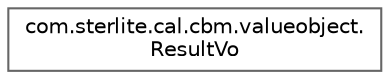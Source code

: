digraph "Graphical Class Hierarchy"
{
 // LATEX_PDF_SIZE
  bgcolor="transparent";
  edge [fontname=Helvetica,fontsize=10,labelfontname=Helvetica,labelfontsize=10];
  node [fontname=Helvetica,fontsize=10,shape=box,height=0.2,width=0.4];
  rankdir="LR";
  Node0 [id="Node000000",label="com.sterlite.cal.cbm.valueobject.\lResultVo",height=0.2,width=0.4,color="grey40", fillcolor="white", style="filled",URL="$classcom_1_1sterlite_1_1cal_1_1cbm_1_1valueobject_1_1_result_vo.html",tooltip=" "];
}

